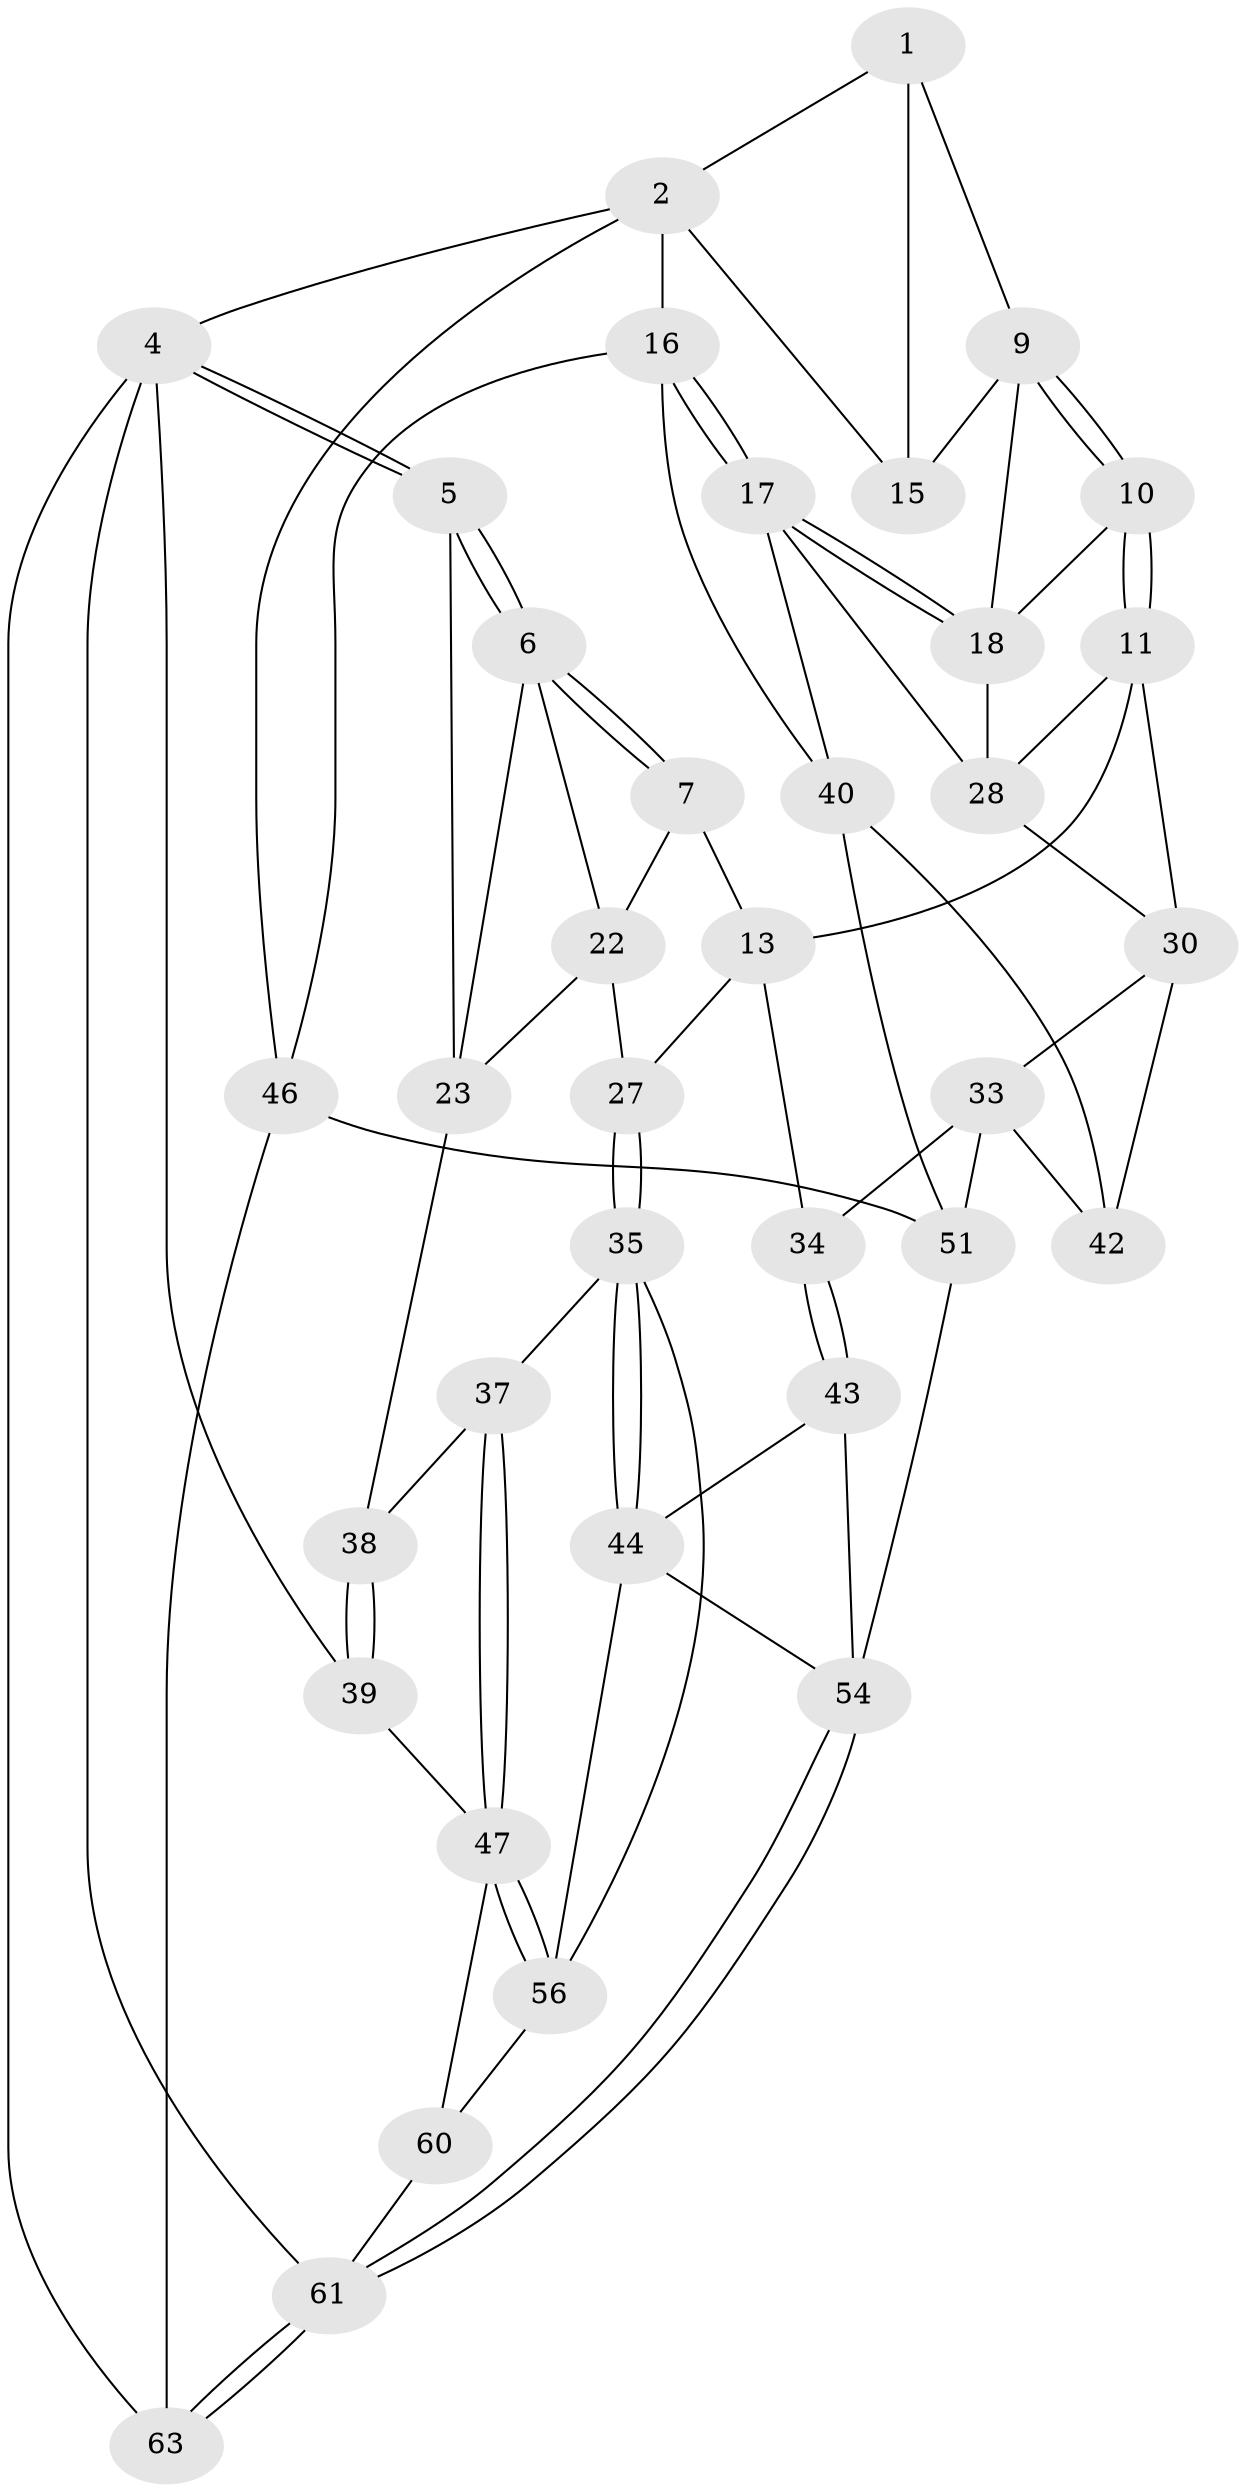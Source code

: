 // original degree distribution, {3: 0.031746031746031744, 4: 0.23809523809523808, 5: 0.5396825396825397, 6: 0.19047619047619047}
// Generated by graph-tools (version 1.1) at 2025/11/02/27/25 16:11:52]
// undirected, 37 vertices, 83 edges
graph export_dot {
graph [start="1"]
  node [color=gray90,style=filled];
  1 [pos="+0.6135363421387948+0",super="+8"];
  2 [pos="+0.9727840309281933+0",super="+3"];
  4 [pos="+0+0",super="+59"];
  5 [pos="+0+0"];
  6 [pos="+0+0",super="+21"];
  7 [pos="+0.48809941081487823+0",super="+14"];
  9 [pos="+0.6884534479849146+0.15304415947759892",super="+20"];
  10 [pos="+0.6796488490307204+0.17855884018328141"];
  11 [pos="+0.6471686905711118+0.21774624068568924",super="+12"];
  13 [pos="+0.6135831454672698+0.23666491180538277",super="+26"];
  15 [pos="+0.8735614001154691+0"];
  16 [pos="+1+0.22806661648949003",super="+45"];
  17 [pos="+1+0.234921955537467",super="+31"];
  18 [pos="+0.9538286552455877+0.2481328388605449",super="+19"];
  22 [pos="+0.3726025366417277+0.09796788132046486",super="+25"];
  23 [pos="+0.19323823393749667+0.24953547624689035",super="+24"];
  27 [pos="+0.3845229950340637+0.3344610201909224"];
  28 [pos="+0.8976760387644466+0.2906966586974691",super="+29"];
  30 [pos="+0.8205353868600497+0.41970224106224163",super="+32"];
  33 [pos="+0.7119130622968528+0.49895730459207793",super="+50"];
  34 [pos="+0.6456696287881145+0.4855539946317236"];
  35 [pos="+0.3748984288208745+0.44929379474610065",super="+36"];
  37 [pos="+0.13552045906216723+0.4724448537030928"];
  38 [pos="+0.04198181376472776+0.3479718551386318"];
  39 [pos="+0+0.3710512643794785",super="+49"];
  40 [pos="+0.9759275529721625+0.5147425281257438",super="+41"];
  42 [pos="+0.8329034113999102+0.5136970494330829"];
  43 [pos="+0.5173833484612474+0.5732928987229173"];
  44 [pos="+0.44684913626720096+0.5238698057455298",super="+57"];
  46 [pos="+1+1",super="+53"];
  47 [pos="+0.10155656422176354+0.5740588727418063",super="+48"];
  51 [pos="+0.9275208150371658+0.9157099220808693",super="+52"];
  54 [pos="+0.591974780415191+0.7381030011288333",super="+55"];
  56 [pos="+0.22608003837870283+0.7083801654610409",super="+58"];
  60 [pos="+0.2330300877600031+0.8134135330667078"];
  61 [pos="+0.31953980971613427+1",super="+62"];
  63 [pos="+0.3399277605594931+1"];
  1 -- 2;
  1 -- 9;
  1 -- 15;
  2 -- 15;
  2 -- 16;
  2 -- 4;
  2 -- 46;
  4 -- 5;
  4 -- 5;
  4 -- 39 [weight=2];
  4 -- 63;
  4 -- 61;
  5 -- 6;
  5 -- 6;
  5 -- 23;
  6 -- 7;
  6 -- 7;
  6 -- 23;
  6 -- 22;
  7 -- 13;
  7 -- 22;
  9 -- 10;
  9 -- 10;
  9 -- 18;
  9 -- 15;
  10 -- 11;
  10 -- 11;
  10 -- 18;
  11 -- 28;
  11 -- 13;
  11 -- 30;
  13 -- 34;
  13 -- 27;
  16 -- 17;
  16 -- 17;
  16 -- 40;
  16 -- 46;
  17 -- 18;
  17 -- 18;
  17 -- 40;
  17 -- 28;
  18 -- 28;
  22 -- 27;
  22 -- 23;
  23 -- 38;
  27 -- 35;
  27 -- 35;
  28 -- 30;
  30 -- 33;
  30 -- 42;
  33 -- 34;
  33 -- 42;
  33 -- 51;
  34 -- 43;
  34 -- 43;
  35 -- 44;
  35 -- 44;
  35 -- 56;
  35 -- 37;
  37 -- 38;
  37 -- 47;
  37 -- 47;
  38 -- 39;
  38 -- 39;
  39 -- 47;
  40 -- 42;
  40 -- 51;
  43 -- 44;
  43 -- 54;
  44 -- 56;
  44 -- 54;
  46 -- 63 [weight=2];
  46 -- 51;
  47 -- 56;
  47 -- 56;
  47 -- 60;
  51 -- 54;
  54 -- 61;
  54 -- 61;
  56 -- 60;
  60 -- 61;
  61 -- 63;
  61 -- 63;
}
